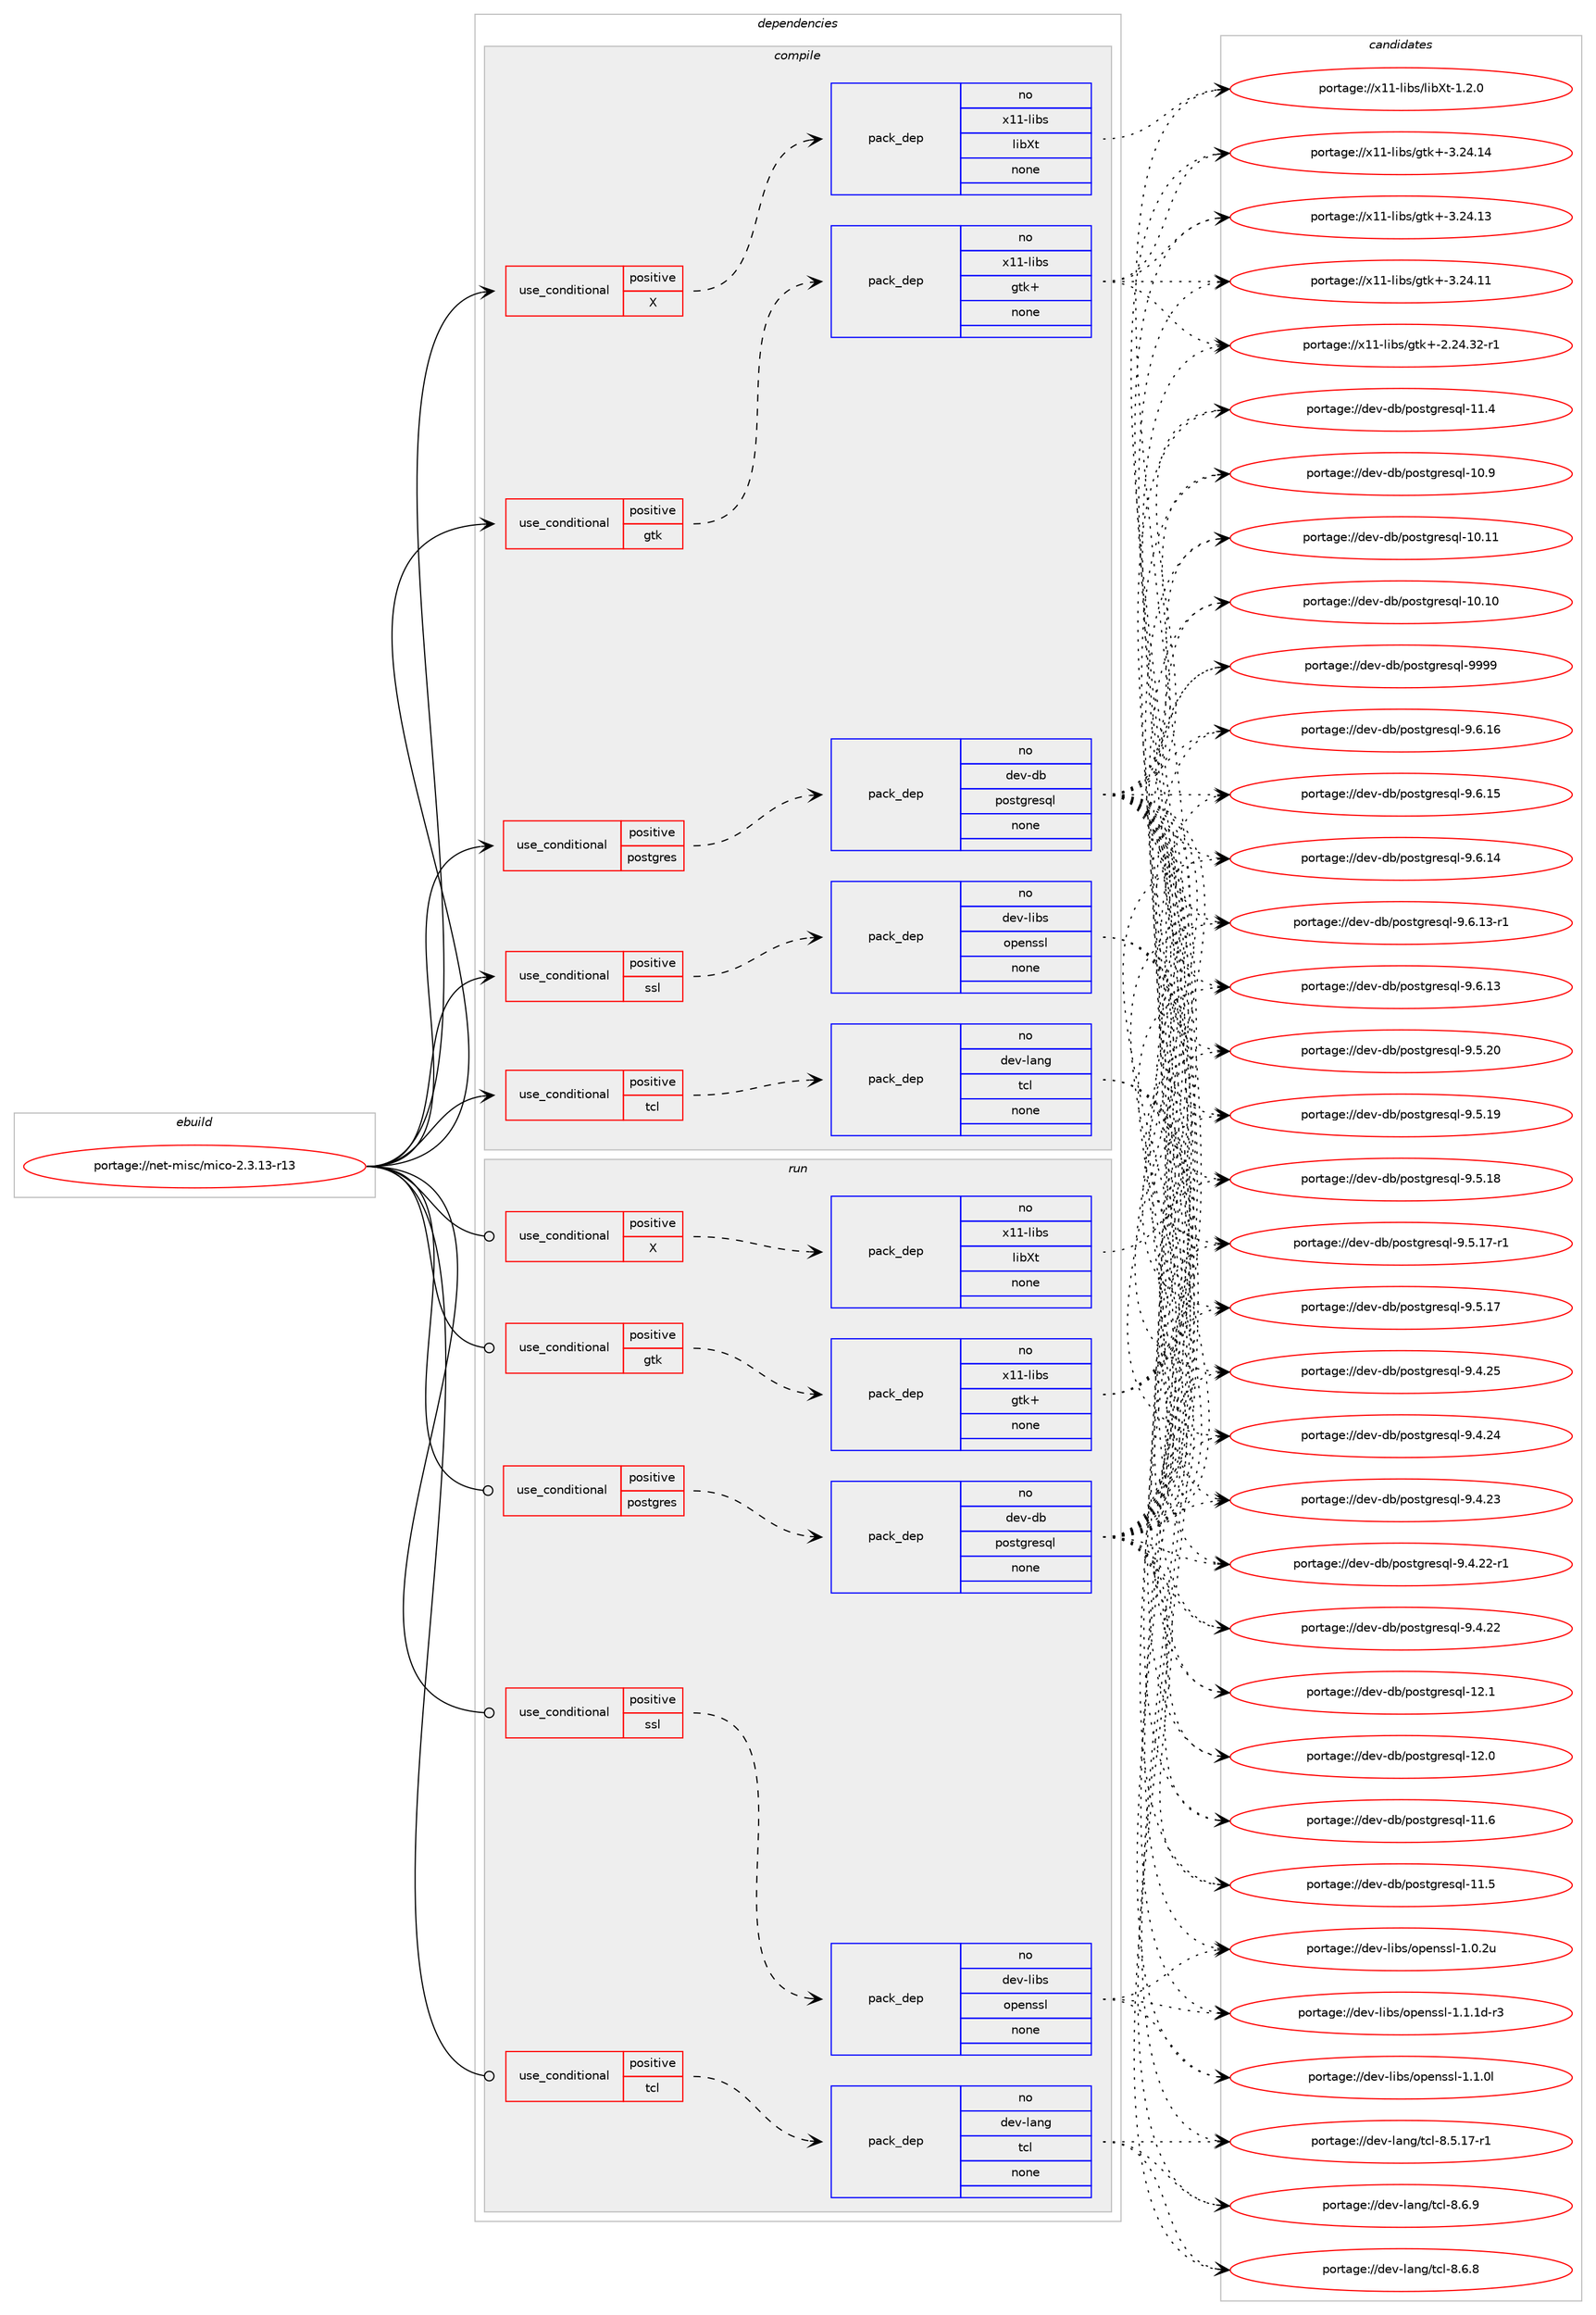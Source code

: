 digraph prolog {

# *************
# Graph options
# *************

newrank=true;
concentrate=true;
compound=true;
graph [rankdir=LR,fontname=Helvetica,fontsize=10,ranksep=1.5];#, ranksep=2.5, nodesep=0.2];
edge  [arrowhead=vee];
node  [fontname=Helvetica,fontsize=10];

# **********
# The ebuild
# **********

subgraph cluster_leftcol {
color=gray;
rank=same;
label=<<i>ebuild</i>>;
id [label="portage://net-misc/mico-2.3.13-r13", color=red, width=4, href="../net-misc/mico-2.3.13-r13.svg"];
}

# ****************
# The dependencies
# ****************

subgraph cluster_midcol {
color=gray;
label=<<i>dependencies</i>>;
subgraph cluster_compile {
fillcolor="#eeeeee";
style=filled;
label=<<i>compile</i>>;
subgraph cond25392 {
dependency123318 [label=<<TABLE BORDER="0" CELLBORDER="1" CELLSPACING="0" CELLPADDING="4"><TR><TD ROWSPAN="3" CELLPADDING="10">use_conditional</TD></TR><TR><TD>positive</TD></TR><TR><TD>X</TD></TR></TABLE>>, shape=none, color=red];
subgraph pack95816 {
dependency123319 [label=<<TABLE BORDER="0" CELLBORDER="1" CELLSPACING="0" CELLPADDING="4" WIDTH="220"><TR><TD ROWSPAN="6" CELLPADDING="30">pack_dep</TD></TR><TR><TD WIDTH="110">no</TD></TR><TR><TD>x11-libs</TD></TR><TR><TD>libXt</TD></TR><TR><TD>none</TD></TR><TR><TD></TD></TR></TABLE>>, shape=none, color=blue];
}
dependency123318:e -> dependency123319:w [weight=20,style="dashed",arrowhead="vee"];
}
id:e -> dependency123318:w [weight=20,style="solid",arrowhead="vee"];
subgraph cond25393 {
dependency123320 [label=<<TABLE BORDER="0" CELLBORDER="1" CELLSPACING="0" CELLPADDING="4"><TR><TD ROWSPAN="3" CELLPADDING="10">use_conditional</TD></TR><TR><TD>positive</TD></TR><TR><TD>gtk</TD></TR></TABLE>>, shape=none, color=red];
subgraph pack95817 {
dependency123321 [label=<<TABLE BORDER="0" CELLBORDER="1" CELLSPACING="0" CELLPADDING="4" WIDTH="220"><TR><TD ROWSPAN="6" CELLPADDING="30">pack_dep</TD></TR><TR><TD WIDTH="110">no</TD></TR><TR><TD>x11-libs</TD></TR><TR><TD>gtk+</TD></TR><TR><TD>none</TD></TR><TR><TD></TD></TR></TABLE>>, shape=none, color=blue];
}
dependency123320:e -> dependency123321:w [weight=20,style="dashed",arrowhead="vee"];
}
id:e -> dependency123320:w [weight=20,style="solid",arrowhead="vee"];
subgraph cond25394 {
dependency123322 [label=<<TABLE BORDER="0" CELLBORDER="1" CELLSPACING="0" CELLPADDING="4"><TR><TD ROWSPAN="3" CELLPADDING="10">use_conditional</TD></TR><TR><TD>positive</TD></TR><TR><TD>postgres</TD></TR></TABLE>>, shape=none, color=red];
subgraph pack95818 {
dependency123323 [label=<<TABLE BORDER="0" CELLBORDER="1" CELLSPACING="0" CELLPADDING="4" WIDTH="220"><TR><TD ROWSPAN="6" CELLPADDING="30">pack_dep</TD></TR><TR><TD WIDTH="110">no</TD></TR><TR><TD>dev-db</TD></TR><TR><TD>postgresql</TD></TR><TR><TD>none</TD></TR><TR><TD></TD></TR></TABLE>>, shape=none, color=blue];
}
dependency123322:e -> dependency123323:w [weight=20,style="dashed",arrowhead="vee"];
}
id:e -> dependency123322:w [weight=20,style="solid",arrowhead="vee"];
subgraph cond25395 {
dependency123324 [label=<<TABLE BORDER="0" CELLBORDER="1" CELLSPACING="0" CELLPADDING="4"><TR><TD ROWSPAN="3" CELLPADDING="10">use_conditional</TD></TR><TR><TD>positive</TD></TR><TR><TD>ssl</TD></TR></TABLE>>, shape=none, color=red];
subgraph pack95819 {
dependency123325 [label=<<TABLE BORDER="0" CELLBORDER="1" CELLSPACING="0" CELLPADDING="4" WIDTH="220"><TR><TD ROWSPAN="6" CELLPADDING="30">pack_dep</TD></TR><TR><TD WIDTH="110">no</TD></TR><TR><TD>dev-libs</TD></TR><TR><TD>openssl</TD></TR><TR><TD>none</TD></TR><TR><TD></TD></TR></TABLE>>, shape=none, color=blue];
}
dependency123324:e -> dependency123325:w [weight=20,style="dashed",arrowhead="vee"];
}
id:e -> dependency123324:w [weight=20,style="solid",arrowhead="vee"];
subgraph cond25396 {
dependency123326 [label=<<TABLE BORDER="0" CELLBORDER="1" CELLSPACING="0" CELLPADDING="4"><TR><TD ROWSPAN="3" CELLPADDING="10">use_conditional</TD></TR><TR><TD>positive</TD></TR><TR><TD>tcl</TD></TR></TABLE>>, shape=none, color=red];
subgraph pack95820 {
dependency123327 [label=<<TABLE BORDER="0" CELLBORDER="1" CELLSPACING="0" CELLPADDING="4" WIDTH="220"><TR><TD ROWSPAN="6" CELLPADDING="30">pack_dep</TD></TR><TR><TD WIDTH="110">no</TD></TR><TR><TD>dev-lang</TD></TR><TR><TD>tcl</TD></TR><TR><TD>none</TD></TR><TR><TD></TD></TR></TABLE>>, shape=none, color=blue];
}
dependency123326:e -> dependency123327:w [weight=20,style="dashed",arrowhead="vee"];
}
id:e -> dependency123326:w [weight=20,style="solid",arrowhead="vee"];
}
subgraph cluster_compileandrun {
fillcolor="#eeeeee";
style=filled;
label=<<i>compile and run</i>>;
}
subgraph cluster_run {
fillcolor="#eeeeee";
style=filled;
label=<<i>run</i>>;
subgraph cond25397 {
dependency123328 [label=<<TABLE BORDER="0" CELLBORDER="1" CELLSPACING="0" CELLPADDING="4"><TR><TD ROWSPAN="3" CELLPADDING="10">use_conditional</TD></TR><TR><TD>positive</TD></TR><TR><TD>X</TD></TR></TABLE>>, shape=none, color=red];
subgraph pack95821 {
dependency123329 [label=<<TABLE BORDER="0" CELLBORDER="1" CELLSPACING="0" CELLPADDING="4" WIDTH="220"><TR><TD ROWSPAN="6" CELLPADDING="30">pack_dep</TD></TR><TR><TD WIDTH="110">no</TD></TR><TR><TD>x11-libs</TD></TR><TR><TD>libXt</TD></TR><TR><TD>none</TD></TR><TR><TD></TD></TR></TABLE>>, shape=none, color=blue];
}
dependency123328:e -> dependency123329:w [weight=20,style="dashed",arrowhead="vee"];
}
id:e -> dependency123328:w [weight=20,style="solid",arrowhead="odot"];
subgraph cond25398 {
dependency123330 [label=<<TABLE BORDER="0" CELLBORDER="1" CELLSPACING="0" CELLPADDING="4"><TR><TD ROWSPAN="3" CELLPADDING="10">use_conditional</TD></TR><TR><TD>positive</TD></TR><TR><TD>gtk</TD></TR></TABLE>>, shape=none, color=red];
subgraph pack95822 {
dependency123331 [label=<<TABLE BORDER="0" CELLBORDER="1" CELLSPACING="0" CELLPADDING="4" WIDTH="220"><TR><TD ROWSPAN="6" CELLPADDING="30">pack_dep</TD></TR><TR><TD WIDTH="110">no</TD></TR><TR><TD>x11-libs</TD></TR><TR><TD>gtk+</TD></TR><TR><TD>none</TD></TR><TR><TD></TD></TR></TABLE>>, shape=none, color=blue];
}
dependency123330:e -> dependency123331:w [weight=20,style="dashed",arrowhead="vee"];
}
id:e -> dependency123330:w [weight=20,style="solid",arrowhead="odot"];
subgraph cond25399 {
dependency123332 [label=<<TABLE BORDER="0" CELLBORDER="1" CELLSPACING="0" CELLPADDING="4"><TR><TD ROWSPAN="3" CELLPADDING="10">use_conditional</TD></TR><TR><TD>positive</TD></TR><TR><TD>postgres</TD></TR></TABLE>>, shape=none, color=red];
subgraph pack95823 {
dependency123333 [label=<<TABLE BORDER="0" CELLBORDER="1" CELLSPACING="0" CELLPADDING="4" WIDTH="220"><TR><TD ROWSPAN="6" CELLPADDING="30">pack_dep</TD></TR><TR><TD WIDTH="110">no</TD></TR><TR><TD>dev-db</TD></TR><TR><TD>postgresql</TD></TR><TR><TD>none</TD></TR><TR><TD></TD></TR></TABLE>>, shape=none, color=blue];
}
dependency123332:e -> dependency123333:w [weight=20,style="dashed",arrowhead="vee"];
}
id:e -> dependency123332:w [weight=20,style="solid",arrowhead="odot"];
subgraph cond25400 {
dependency123334 [label=<<TABLE BORDER="0" CELLBORDER="1" CELLSPACING="0" CELLPADDING="4"><TR><TD ROWSPAN="3" CELLPADDING="10">use_conditional</TD></TR><TR><TD>positive</TD></TR><TR><TD>ssl</TD></TR></TABLE>>, shape=none, color=red];
subgraph pack95824 {
dependency123335 [label=<<TABLE BORDER="0" CELLBORDER="1" CELLSPACING="0" CELLPADDING="4" WIDTH="220"><TR><TD ROWSPAN="6" CELLPADDING="30">pack_dep</TD></TR><TR><TD WIDTH="110">no</TD></TR><TR><TD>dev-libs</TD></TR><TR><TD>openssl</TD></TR><TR><TD>none</TD></TR><TR><TD></TD></TR></TABLE>>, shape=none, color=blue];
}
dependency123334:e -> dependency123335:w [weight=20,style="dashed",arrowhead="vee"];
}
id:e -> dependency123334:w [weight=20,style="solid",arrowhead="odot"];
subgraph cond25401 {
dependency123336 [label=<<TABLE BORDER="0" CELLBORDER="1" CELLSPACING="0" CELLPADDING="4"><TR><TD ROWSPAN="3" CELLPADDING="10">use_conditional</TD></TR><TR><TD>positive</TD></TR><TR><TD>tcl</TD></TR></TABLE>>, shape=none, color=red];
subgraph pack95825 {
dependency123337 [label=<<TABLE BORDER="0" CELLBORDER="1" CELLSPACING="0" CELLPADDING="4" WIDTH="220"><TR><TD ROWSPAN="6" CELLPADDING="30">pack_dep</TD></TR><TR><TD WIDTH="110">no</TD></TR><TR><TD>dev-lang</TD></TR><TR><TD>tcl</TD></TR><TR><TD>none</TD></TR><TR><TD></TD></TR></TABLE>>, shape=none, color=blue];
}
dependency123336:e -> dependency123337:w [weight=20,style="dashed",arrowhead="vee"];
}
id:e -> dependency123336:w [weight=20,style="solid",arrowhead="odot"];
}
}

# **************
# The candidates
# **************

subgraph cluster_choices {
rank=same;
color=gray;
label=<<i>candidates</i>>;

subgraph choice95816 {
color=black;
nodesep=1;
choice12049494510810598115471081059888116454946504648 [label="portage://x11-libs/libXt-1.2.0", color=red, width=4,href="../x11-libs/libXt-1.2.0.svg"];
dependency123319:e -> choice12049494510810598115471081059888116454946504648:w [style=dotted,weight="100"];
}
subgraph choice95817 {
color=black;
nodesep=1;
choice1204949451081059811547103116107434551465052464952 [label="portage://x11-libs/gtk+-3.24.14", color=red, width=4,href="../x11-libs/gtk+-3.24.14.svg"];
choice1204949451081059811547103116107434551465052464951 [label="portage://x11-libs/gtk+-3.24.13", color=red, width=4,href="../x11-libs/gtk+-3.24.13.svg"];
choice1204949451081059811547103116107434551465052464949 [label="portage://x11-libs/gtk+-3.24.11", color=red, width=4,href="../x11-libs/gtk+-3.24.11.svg"];
choice12049494510810598115471031161074345504650524651504511449 [label="portage://x11-libs/gtk+-2.24.32-r1", color=red, width=4,href="../x11-libs/gtk+-2.24.32-r1.svg"];
dependency123321:e -> choice1204949451081059811547103116107434551465052464952:w [style=dotted,weight="100"];
dependency123321:e -> choice1204949451081059811547103116107434551465052464951:w [style=dotted,weight="100"];
dependency123321:e -> choice1204949451081059811547103116107434551465052464949:w [style=dotted,weight="100"];
dependency123321:e -> choice12049494510810598115471031161074345504650524651504511449:w [style=dotted,weight="100"];
}
subgraph choice95818 {
color=black;
nodesep=1;
choice1001011184510098471121111151161031141011151131084557575757 [label="portage://dev-db/postgresql-9999", color=red, width=4,href="../dev-db/postgresql-9999.svg"];
choice10010111845100984711211111511610311410111511310845574654464954 [label="portage://dev-db/postgresql-9.6.16", color=red, width=4,href="../dev-db/postgresql-9.6.16.svg"];
choice10010111845100984711211111511610311410111511310845574654464953 [label="portage://dev-db/postgresql-9.6.15", color=red, width=4,href="../dev-db/postgresql-9.6.15.svg"];
choice10010111845100984711211111511610311410111511310845574654464952 [label="portage://dev-db/postgresql-9.6.14", color=red, width=4,href="../dev-db/postgresql-9.6.14.svg"];
choice100101118451009847112111115116103114101115113108455746544649514511449 [label="portage://dev-db/postgresql-9.6.13-r1", color=red, width=4,href="../dev-db/postgresql-9.6.13-r1.svg"];
choice10010111845100984711211111511610311410111511310845574654464951 [label="portage://dev-db/postgresql-9.6.13", color=red, width=4,href="../dev-db/postgresql-9.6.13.svg"];
choice10010111845100984711211111511610311410111511310845574653465048 [label="portage://dev-db/postgresql-9.5.20", color=red, width=4,href="../dev-db/postgresql-9.5.20.svg"];
choice10010111845100984711211111511610311410111511310845574653464957 [label="portage://dev-db/postgresql-9.5.19", color=red, width=4,href="../dev-db/postgresql-9.5.19.svg"];
choice10010111845100984711211111511610311410111511310845574653464956 [label="portage://dev-db/postgresql-9.5.18", color=red, width=4,href="../dev-db/postgresql-9.5.18.svg"];
choice100101118451009847112111115116103114101115113108455746534649554511449 [label="portage://dev-db/postgresql-9.5.17-r1", color=red, width=4,href="../dev-db/postgresql-9.5.17-r1.svg"];
choice10010111845100984711211111511610311410111511310845574653464955 [label="portage://dev-db/postgresql-9.5.17", color=red, width=4,href="../dev-db/postgresql-9.5.17.svg"];
choice10010111845100984711211111511610311410111511310845574652465053 [label="portage://dev-db/postgresql-9.4.25", color=red, width=4,href="../dev-db/postgresql-9.4.25.svg"];
choice10010111845100984711211111511610311410111511310845574652465052 [label="portage://dev-db/postgresql-9.4.24", color=red, width=4,href="../dev-db/postgresql-9.4.24.svg"];
choice10010111845100984711211111511610311410111511310845574652465051 [label="portage://dev-db/postgresql-9.4.23", color=red, width=4,href="../dev-db/postgresql-9.4.23.svg"];
choice100101118451009847112111115116103114101115113108455746524650504511449 [label="portage://dev-db/postgresql-9.4.22-r1", color=red, width=4,href="../dev-db/postgresql-9.4.22-r1.svg"];
choice10010111845100984711211111511610311410111511310845574652465050 [label="portage://dev-db/postgresql-9.4.22", color=red, width=4,href="../dev-db/postgresql-9.4.22.svg"];
choice1001011184510098471121111151161031141011151131084549504649 [label="portage://dev-db/postgresql-12.1", color=red, width=4,href="../dev-db/postgresql-12.1.svg"];
choice1001011184510098471121111151161031141011151131084549504648 [label="portage://dev-db/postgresql-12.0", color=red, width=4,href="../dev-db/postgresql-12.0.svg"];
choice1001011184510098471121111151161031141011151131084549494654 [label="portage://dev-db/postgresql-11.6", color=red, width=4,href="../dev-db/postgresql-11.6.svg"];
choice1001011184510098471121111151161031141011151131084549494653 [label="portage://dev-db/postgresql-11.5", color=red, width=4,href="../dev-db/postgresql-11.5.svg"];
choice1001011184510098471121111151161031141011151131084549494652 [label="portage://dev-db/postgresql-11.4", color=red, width=4,href="../dev-db/postgresql-11.4.svg"];
choice1001011184510098471121111151161031141011151131084549484657 [label="portage://dev-db/postgresql-10.9", color=red, width=4,href="../dev-db/postgresql-10.9.svg"];
choice100101118451009847112111115116103114101115113108454948464949 [label="portage://dev-db/postgresql-10.11", color=red, width=4,href="../dev-db/postgresql-10.11.svg"];
choice100101118451009847112111115116103114101115113108454948464948 [label="portage://dev-db/postgresql-10.10", color=red, width=4,href="../dev-db/postgresql-10.10.svg"];
dependency123323:e -> choice1001011184510098471121111151161031141011151131084557575757:w [style=dotted,weight="100"];
dependency123323:e -> choice10010111845100984711211111511610311410111511310845574654464954:w [style=dotted,weight="100"];
dependency123323:e -> choice10010111845100984711211111511610311410111511310845574654464953:w [style=dotted,weight="100"];
dependency123323:e -> choice10010111845100984711211111511610311410111511310845574654464952:w [style=dotted,weight="100"];
dependency123323:e -> choice100101118451009847112111115116103114101115113108455746544649514511449:w [style=dotted,weight="100"];
dependency123323:e -> choice10010111845100984711211111511610311410111511310845574654464951:w [style=dotted,weight="100"];
dependency123323:e -> choice10010111845100984711211111511610311410111511310845574653465048:w [style=dotted,weight="100"];
dependency123323:e -> choice10010111845100984711211111511610311410111511310845574653464957:w [style=dotted,weight="100"];
dependency123323:e -> choice10010111845100984711211111511610311410111511310845574653464956:w [style=dotted,weight="100"];
dependency123323:e -> choice100101118451009847112111115116103114101115113108455746534649554511449:w [style=dotted,weight="100"];
dependency123323:e -> choice10010111845100984711211111511610311410111511310845574653464955:w [style=dotted,weight="100"];
dependency123323:e -> choice10010111845100984711211111511610311410111511310845574652465053:w [style=dotted,weight="100"];
dependency123323:e -> choice10010111845100984711211111511610311410111511310845574652465052:w [style=dotted,weight="100"];
dependency123323:e -> choice10010111845100984711211111511610311410111511310845574652465051:w [style=dotted,weight="100"];
dependency123323:e -> choice100101118451009847112111115116103114101115113108455746524650504511449:w [style=dotted,weight="100"];
dependency123323:e -> choice10010111845100984711211111511610311410111511310845574652465050:w [style=dotted,weight="100"];
dependency123323:e -> choice1001011184510098471121111151161031141011151131084549504649:w [style=dotted,weight="100"];
dependency123323:e -> choice1001011184510098471121111151161031141011151131084549504648:w [style=dotted,weight="100"];
dependency123323:e -> choice1001011184510098471121111151161031141011151131084549494654:w [style=dotted,weight="100"];
dependency123323:e -> choice1001011184510098471121111151161031141011151131084549494653:w [style=dotted,weight="100"];
dependency123323:e -> choice1001011184510098471121111151161031141011151131084549494652:w [style=dotted,weight="100"];
dependency123323:e -> choice1001011184510098471121111151161031141011151131084549484657:w [style=dotted,weight="100"];
dependency123323:e -> choice100101118451009847112111115116103114101115113108454948464949:w [style=dotted,weight="100"];
dependency123323:e -> choice100101118451009847112111115116103114101115113108454948464948:w [style=dotted,weight="100"];
}
subgraph choice95819 {
color=black;
nodesep=1;
choice1001011184510810598115471111121011101151151084549464946491004511451 [label="portage://dev-libs/openssl-1.1.1d-r3", color=red, width=4,href="../dev-libs/openssl-1.1.1d-r3.svg"];
choice100101118451081059811547111112101110115115108454946494648108 [label="portage://dev-libs/openssl-1.1.0l", color=red, width=4,href="../dev-libs/openssl-1.1.0l.svg"];
choice100101118451081059811547111112101110115115108454946484650117 [label="portage://dev-libs/openssl-1.0.2u", color=red, width=4,href="../dev-libs/openssl-1.0.2u.svg"];
dependency123325:e -> choice1001011184510810598115471111121011101151151084549464946491004511451:w [style=dotted,weight="100"];
dependency123325:e -> choice100101118451081059811547111112101110115115108454946494648108:w [style=dotted,weight="100"];
dependency123325:e -> choice100101118451081059811547111112101110115115108454946484650117:w [style=dotted,weight="100"];
}
subgraph choice95820 {
color=black;
nodesep=1;
choice10010111845108971101034711699108455646544657 [label="portage://dev-lang/tcl-8.6.9", color=red, width=4,href="../dev-lang/tcl-8.6.9.svg"];
choice10010111845108971101034711699108455646544656 [label="portage://dev-lang/tcl-8.6.8", color=red, width=4,href="../dev-lang/tcl-8.6.8.svg"];
choice10010111845108971101034711699108455646534649554511449 [label="portage://dev-lang/tcl-8.5.17-r1", color=red, width=4,href="../dev-lang/tcl-8.5.17-r1.svg"];
dependency123327:e -> choice10010111845108971101034711699108455646544657:w [style=dotted,weight="100"];
dependency123327:e -> choice10010111845108971101034711699108455646544656:w [style=dotted,weight="100"];
dependency123327:e -> choice10010111845108971101034711699108455646534649554511449:w [style=dotted,weight="100"];
}
subgraph choice95821 {
color=black;
nodesep=1;
choice12049494510810598115471081059888116454946504648 [label="portage://x11-libs/libXt-1.2.0", color=red, width=4,href="../x11-libs/libXt-1.2.0.svg"];
dependency123329:e -> choice12049494510810598115471081059888116454946504648:w [style=dotted,weight="100"];
}
subgraph choice95822 {
color=black;
nodesep=1;
choice1204949451081059811547103116107434551465052464952 [label="portage://x11-libs/gtk+-3.24.14", color=red, width=4,href="../x11-libs/gtk+-3.24.14.svg"];
choice1204949451081059811547103116107434551465052464951 [label="portage://x11-libs/gtk+-3.24.13", color=red, width=4,href="../x11-libs/gtk+-3.24.13.svg"];
choice1204949451081059811547103116107434551465052464949 [label="portage://x11-libs/gtk+-3.24.11", color=red, width=4,href="../x11-libs/gtk+-3.24.11.svg"];
choice12049494510810598115471031161074345504650524651504511449 [label="portage://x11-libs/gtk+-2.24.32-r1", color=red, width=4,href="../x11-libs/gtk+-2.24.32-r1.svg"];
dependency123331:e -> choice1204949451081059811547103116107434551465052464952:w [style=dotted,weight="100"];
dependency123331:e -> choice1204949451081059811547103116107434551465052464951:w [style=dotted,weight="100"];
dependency123331:e -> choice1204949451081059811547103116107434551465052464949:w [style=dotted,weight="100"];
dependency123331:e -> choice12049494510810598115471031161074345504650524651504511449:w [style=dotted,weight="100"];
}
subgraph choice95823 {
color=black;
nodesep=1;
choice1001011184510098471121111151161031141011151131084557575757 [label="portage://dev-db/postgresql-9999", color=red, width=4,href="../dev-db/postgresql-9999.svg"];
choice10010111845100984711211111511610311410111511310845574654464954 [label="portage://dev-db/postgresql-9.6.16", color=red, width=4,href="../dev-db/postgresql-9.6.16.svg"];
choice10010111845100984711211111511610311410111511310845574654464953 [label="portage://dev-db/postgresql-9.6.15", color=red, width=4,href="../dev-db/postgresql-9.6.15.svg"];
choice10010111845100984711211111511610311410111511310845574654464952 [label="portage://dev-db/postgresql-9.6.14", color=red, width=4,href="../dev-db/postgresql-9.6.14.svg"];
choice100101118451009847112111115116103114101115113108455746544649514511449 [label="portage://dev-db/postgresql-9.6.13-r1", color=red, width=4,href="../dev-db/postgresql-9.6.13-r1.svg"];
choice10010111845100984711211111511610311410111511310845574654464951 [label="portage://dev-db/postgresql-9.6.13", color=red, width=4,href="../dev-db/postgresql-9.6.13.svg"];
choice10010111845100984711211111511610311410111511310845574653465048 [label="portage://dev-db/postgresql-9.5.20", color=red, width=4,href="../dev-db/postgresql-9.5.20.svg"];
choice10010111845100984711211111511610311410111511310845574653464957 [label="portage://dev-db/postgresql-9.5.19", color=red, width=4,href="../dev-db/postgresql-9.5.19.svg"];
choice10010111845100984711211111511610311410111511310845574653464956 [label="portage://dev-db/postgresql-9.5.18", color=red, width=4,href="../dev-db/postgresql-9.5.18.svg"];
choice100101118451009847112111115116103114101115113108455746534649554511449 [label="portage://dev-db/postgresql-9.5.17-r1", color=red, width=4,href="../dev-db/postgresql-9.5.17-r1.svg"];
choice10010111845100984711211111511610311410111511310845574653464955 [label="portage://dev-db/postgresql-9.5.17", color=red, width=4,href="../dev-db/postgresql-9.5.17.svg"];
choice10010111845100984711211111511610311410111511310845574652465053 [label="portage://dev-db/postgresql-9.4.25", color=red, width=4,href="../dev-db/postgresql-9.4.25.svg"];
choice10010111845100984711211111511610311410111511310845574652465052 [label="portage://dev-db/postgresql-9.4.24", color=red, width=4,href="../dev-db/postgresql-9.4.24.svg"];
choice10010111845100984711211111511610311410111511310845574652465051 [label="portage://dev-db/postgresql-9.4.23", color=red, width=4,href="../dev-db/postgresql-9.4.23.svg"];
choice100101118451009847112111115116103114101115113108455746524650504511449 [label="portage://dev-db/postgresql-9.4.22-r1", color=red, width=4,href="../dev-db/postgresql-9.4.22-r1.svg"];
choice10010111845100984711211111511610311410111511310845574652465050 [label="portage://dev-db/postgresql-9.4.22", color=red, width=4,href="../dev-db/postgresql-9.4.22.svg"];
choice1001011184510098471121111151161031141011151131084549504649 [label="portage://dev-db/postgresql-12.1", color=red, width=4,href="../dev-db/postgresql-12.1.svg"];
choice1001011184510098471121111151161031141011151131084549504648 [label="portage://dev-db/postgresql-12.0", color=red, width=4,href="../dev-db/postgresql-12.0.svg"];
choice1001011184510098471121111151161031141011151131084549494654 [label="portage://dev-db/postgresql-11.6", color=red, width=4,href="../dev-db/postgresql-11.6.svg"];
choice1001011184510098471121111151161031141011151131084549494653 [label="portage://dev-db/postgresql-11.5", color=red, width=4,href="../dev-db/postgresql-11.5.svg"];
choice1001011184510098471121111151161031141011151131084549494652 [label="portage://dev-db/postgresql-11.4", color=red, width=4,href="../dev-db/postgresql-11.4.svg"];
choice1001011184510098471121111151161031141011151131084549484657 [label="portage://dev-db/postgresql-10.9", color=red, width=4,href="../dev-db/postgresql-10.9.svg"];
choice100101118451009847112111115116103114101115113108454948464949 [label="portage://dev-db/postgresql-10.11", color=red, width=4,href="../dev-db/postgresql-10.11.svg"];
choice100101118451009847112111115116103114101115113108454948464948 [label="portage://dev-db/postgresql-10.10", color=red, width=4,href="../dev-db/postgresql-10.10.svg"];
dependency123333:e -> choice1001011184510098471121111151161031141011151131084557575757:w [style=dotted,weight="100"];
dependency123333:e -> choice10010111845100984711211111511610311410111511310845574654464954:w [style=dotted,weight="100"];
dependency123333:e -> choice10010111845100984711211111511610311410111511310845574654464953:w [style=dotted,weight="100"];
dependency123333:e -> choice10010111845100984711211111511610311410111511310845574654464952:w [style=dotted,weight="100"];
dependency123333:e -> choice100101118451009847112111115116103114101115113108455746544649514511449:w [style=dotted,weight="100"];
dependency123333:e -> choice10010111845100984711211111511610311410111511310845574654464951:w [style=dotted,weight="100"];
dependency123333:e -> choice10010111845100984711211111511610311410111511310845574653465048:w [style=dotted,weight="100"];
dependency123333:e -> choice10010111845100984711211111511610311410111511310845574653464957:w [style=dotted,weight="100"];
dependency123333:e -> choice10010111845100984711211111511610311410111511310845574653464956:w [style=dotted,weight="100"];
dependency123333:e -> choice100101118451009847112111115116103114101115113108455746534649554511449:w [style=dotted,weight="100"];
dependency123333:e -> choice10010111845100984711211111511610311410111511310845574653464955:w [style=dotted,weight="100"];
dependency123333:e -> choice10010111845100984711211111511610311410111511310845574652465053:w [style=dotted,weight="100"];
dependency123333:e -> choice10010111845100984711211111511610311410111511310845574652465052:w [style=dotted,weight="100"];
dependency123333:e -> choice10010111845100984711211111511610311410111511310845574652465051:w [style=dotted,weight="100"];
dependency123333:e -> choice100101118451009847112111115116103114101115113108455746524650504511449:w [style=dotted,weight="100"];
dependency123333:e -> choice10010111845100984711211111511610311410111511310845574652465050:w [style=dotted,weight="100"];
dependency123333:e -> choice1001011184510098471121111151161031141011151131084549504649:w [style=dotted,weight="100"];
dependency123333:e -> choice1001011184510098471121111151161031141011151131084549504648:w [style=dotted,weight="100"];
dependency123333:e -> choice1001011184510098471121111151161031141011151131084549494654:w [style=dotted,weight="100"];
dependency123333:e -> choice1001011184510098471121111151161031141011151131084549494653:w [style=dotted,weight="100"];
dependency123333:e -> choice1001011184510098471121111151161031141011151131084549494652:w [style=dotted,weight="100"];
dependency123333:e -> choice1001011184510098471121111151161031141011151131084549484657:w [style=dotted,weight="100"];
dependency123333:e -> choice100101118451009847112111115116103114101115113108454948464949:w [style=dotted,weight="100"];
dependency123333:e -> choice100101118451009847112111115116103114101115113108454948464948:w [style=dotted,weight="100"];
}
subgraph choice95824 {
color=black;
nodesep=1;
choice1001011184510810598115471111121011101151151084549464946491004511451 [label="portage://dev-libs/openssl-1.1.1d-r3", color=red, width=4,href="../dev-libs/openssl-1.1.1d-r3.svg"];
choice100101118451081059811547111112101110115115108454946494648108 [label="portage://dev-libs/openssl-1.1.0l", color=red, width=4,href="../dev-libs/openssl-1.1.0l.svg"];
choice100101118451081059811547111112101110115115108454946484650117 [label="portage://dev-libs/openssl-1.0.2u", color=red, width=4,href="../dev-libs/openssl-1.0.2u.svg"];
dependency123335:e -> choice1001011184510810598115471111121011101151151084549464946491004511451:w [style=dotted,weight="100"];
dependency123335:e -> choice100101118451081059811547111112101110115115108454946494648108:w [style=dotted,weight="100"];
dependency123335:e -> choice100101118451081059811547111112101110115115108454946484650117:w [style=dotted,weight="100"];
}
subgraph choice95825 {
color=black;
nodesep=1;
choice10010111845108971101034711699108455646544657 [label="portage://dev-lang/tcl-8.6.9", color=red, width=4,href="../dev-lang/tcl-8.6.9.svg"];
choice10010111845108971101034711699108455646544656 [label="portage://dev-lang/tcl-8.6.8", color=red, width=4,href="../dev-lang/tcl-8.6.8.svg"];
choice10010111845108971101034711699108455646534649554511449 [label="portage://dev-lang/tcl-8.5.17-r1", color=red, width=4,href="../dev-lang/tcl-8.5.17-r1.svg"];
dependency123337:e -> choice10010111845108971101034711699108455646544657:w [style=dotted,weight="100"];
dependency123337:e -> choice10010111845108971101034711699108455646544656:w [style=dotted,weight="100"];
dependency123337:e -> choice10010111845108971101034711699108455646534649554511449:w [style=dotted,weight="100"];
}
}

}

